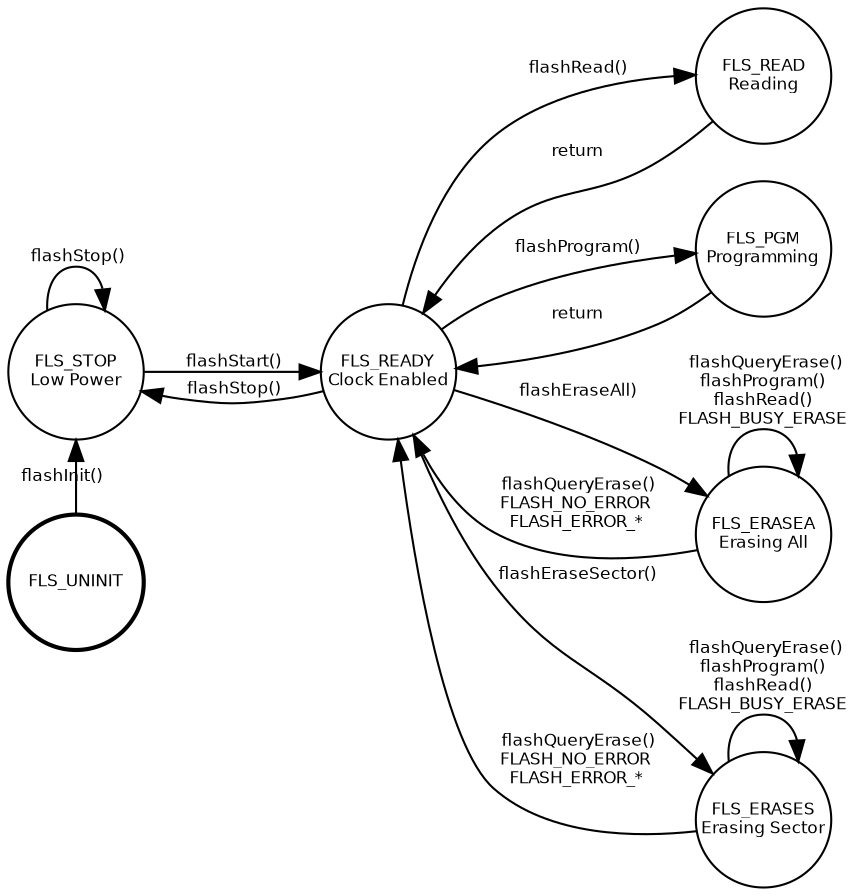   digraph example {
    rankdir="LR";
    node [shape=circle, fontname=Helvetica, fontsize=8, fixedsize="true", width="0.9", height="0.9"];
    edge [fontname=Helvetica, fontsize=8];
    stop  [label="FLS_STOP\nLow Power"];
    uninit [label="FLS_UNINIT", style="bold"];
    ready [label="FLS_READY\nClock Enabled"];
    read [label="FLS_READ\nReading"];
    program [label="FLS_PGM\nProgramming"];
    erasea [label="FLS_ERASEA\nErasing All"];
    erases [label="FLS_ERASES\nErasing Sector"];
    uninit -> stop [label=" flashInit()", constraint=false];
    stop -> stop [label=" flashStop()"];
    stop -> ready [label=" flashStart()"];
    ready -> stop [label=" flashStop()"];
    ready -> read [label=" flashRead()"];
    read -> ready [label=" return"];
    ready -> program [label=" flashProgram()"];
    program -> ready [label=" return"];
    ready -> erasea [label=" flashEraseAll)"];
    erasea -> ready [label=" flashQueryErase()\nFLASH_NO_ERROR\nFLASH_ERROR_*"];
    erasea -> erasea [label=" flashQueryErase()\nflashProgram()\nflashRead()\nFLASH_BUSY_ERASE"];
    ready -> erases [label=" flashEraseSector()"];
    erases -> ready [label=" flashQueryErase()\nFLASH_NO_ERROR\nFLASH_ERROR_*"];
    erases -> erases [label=" flashQueryErase()\nflashProgram()\nflashRead()\nFLASH_BUSY_ERASE"];
  }
